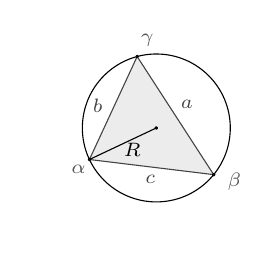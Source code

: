 \definecolor{zzttqq}{rgb}{0.267,0.267,0.267}
\definecolor{qqqqff}{rgb}{0.333,0.333,0.333}
\begin{tikzpicture}[line cap=round,line join=round,>=triangle 45,x=1.0cm,y=1.0cm,scale=0.3]
\clip(-0.973,-2.899) rectangle (7.601,5.461);
\fill[color=zzttqq,fill=zzttqq,fill opacity=0.1] (0.86,-0.12) -- (6.12,-0.76) -- (2.88,4.24) -- cycle;
\draw [color=zzttqq] (0.86,-0.12)-- (6.12,-0.76);
\draw [color=zzttqq] (6.12,-0.76)-- (2.88,4.24);
\draw [color=zzttqq] (2.88,4.24)-- (0.86,-0.12);
\draw(3.692,1.216) circle (3.131cm);
\draw (0.86,-0.12)-- (3.692,1.216);
\begin{scriptsize}
\draw [fill=qqqqff] (0.86,-0.12) circle (1.5pt);
\draw[color=qqqqff] (0.399,-0.541) node {$\alpha$};
\draw [fill=qqqqff] (6.12,-0.76) circle (1.5pt);
\draw[color=qqqqff] (7.001,-1.055) node {$\beta$};
\draw [fill=qqqqff] (2.88,4.24) circle (1.5pt);
\draw[color=qqqqff] (3.314,4.947) node {$\gamma$};
\draw[color=zzttqq] (3.443,-0.97) node {$c$};
\draw[color=zzttqq] (4.986,2.203) node {$a$};
\draw[color=zzttqq] (1.213,2.16) node {$b$};
\draw [fill=zzttqq] (3.692,1.216) circle (1.5pt);
\draw[color=black] (2.671,0.274) node {$R$};
\end{scriptsize}
\end{tikzpicture}